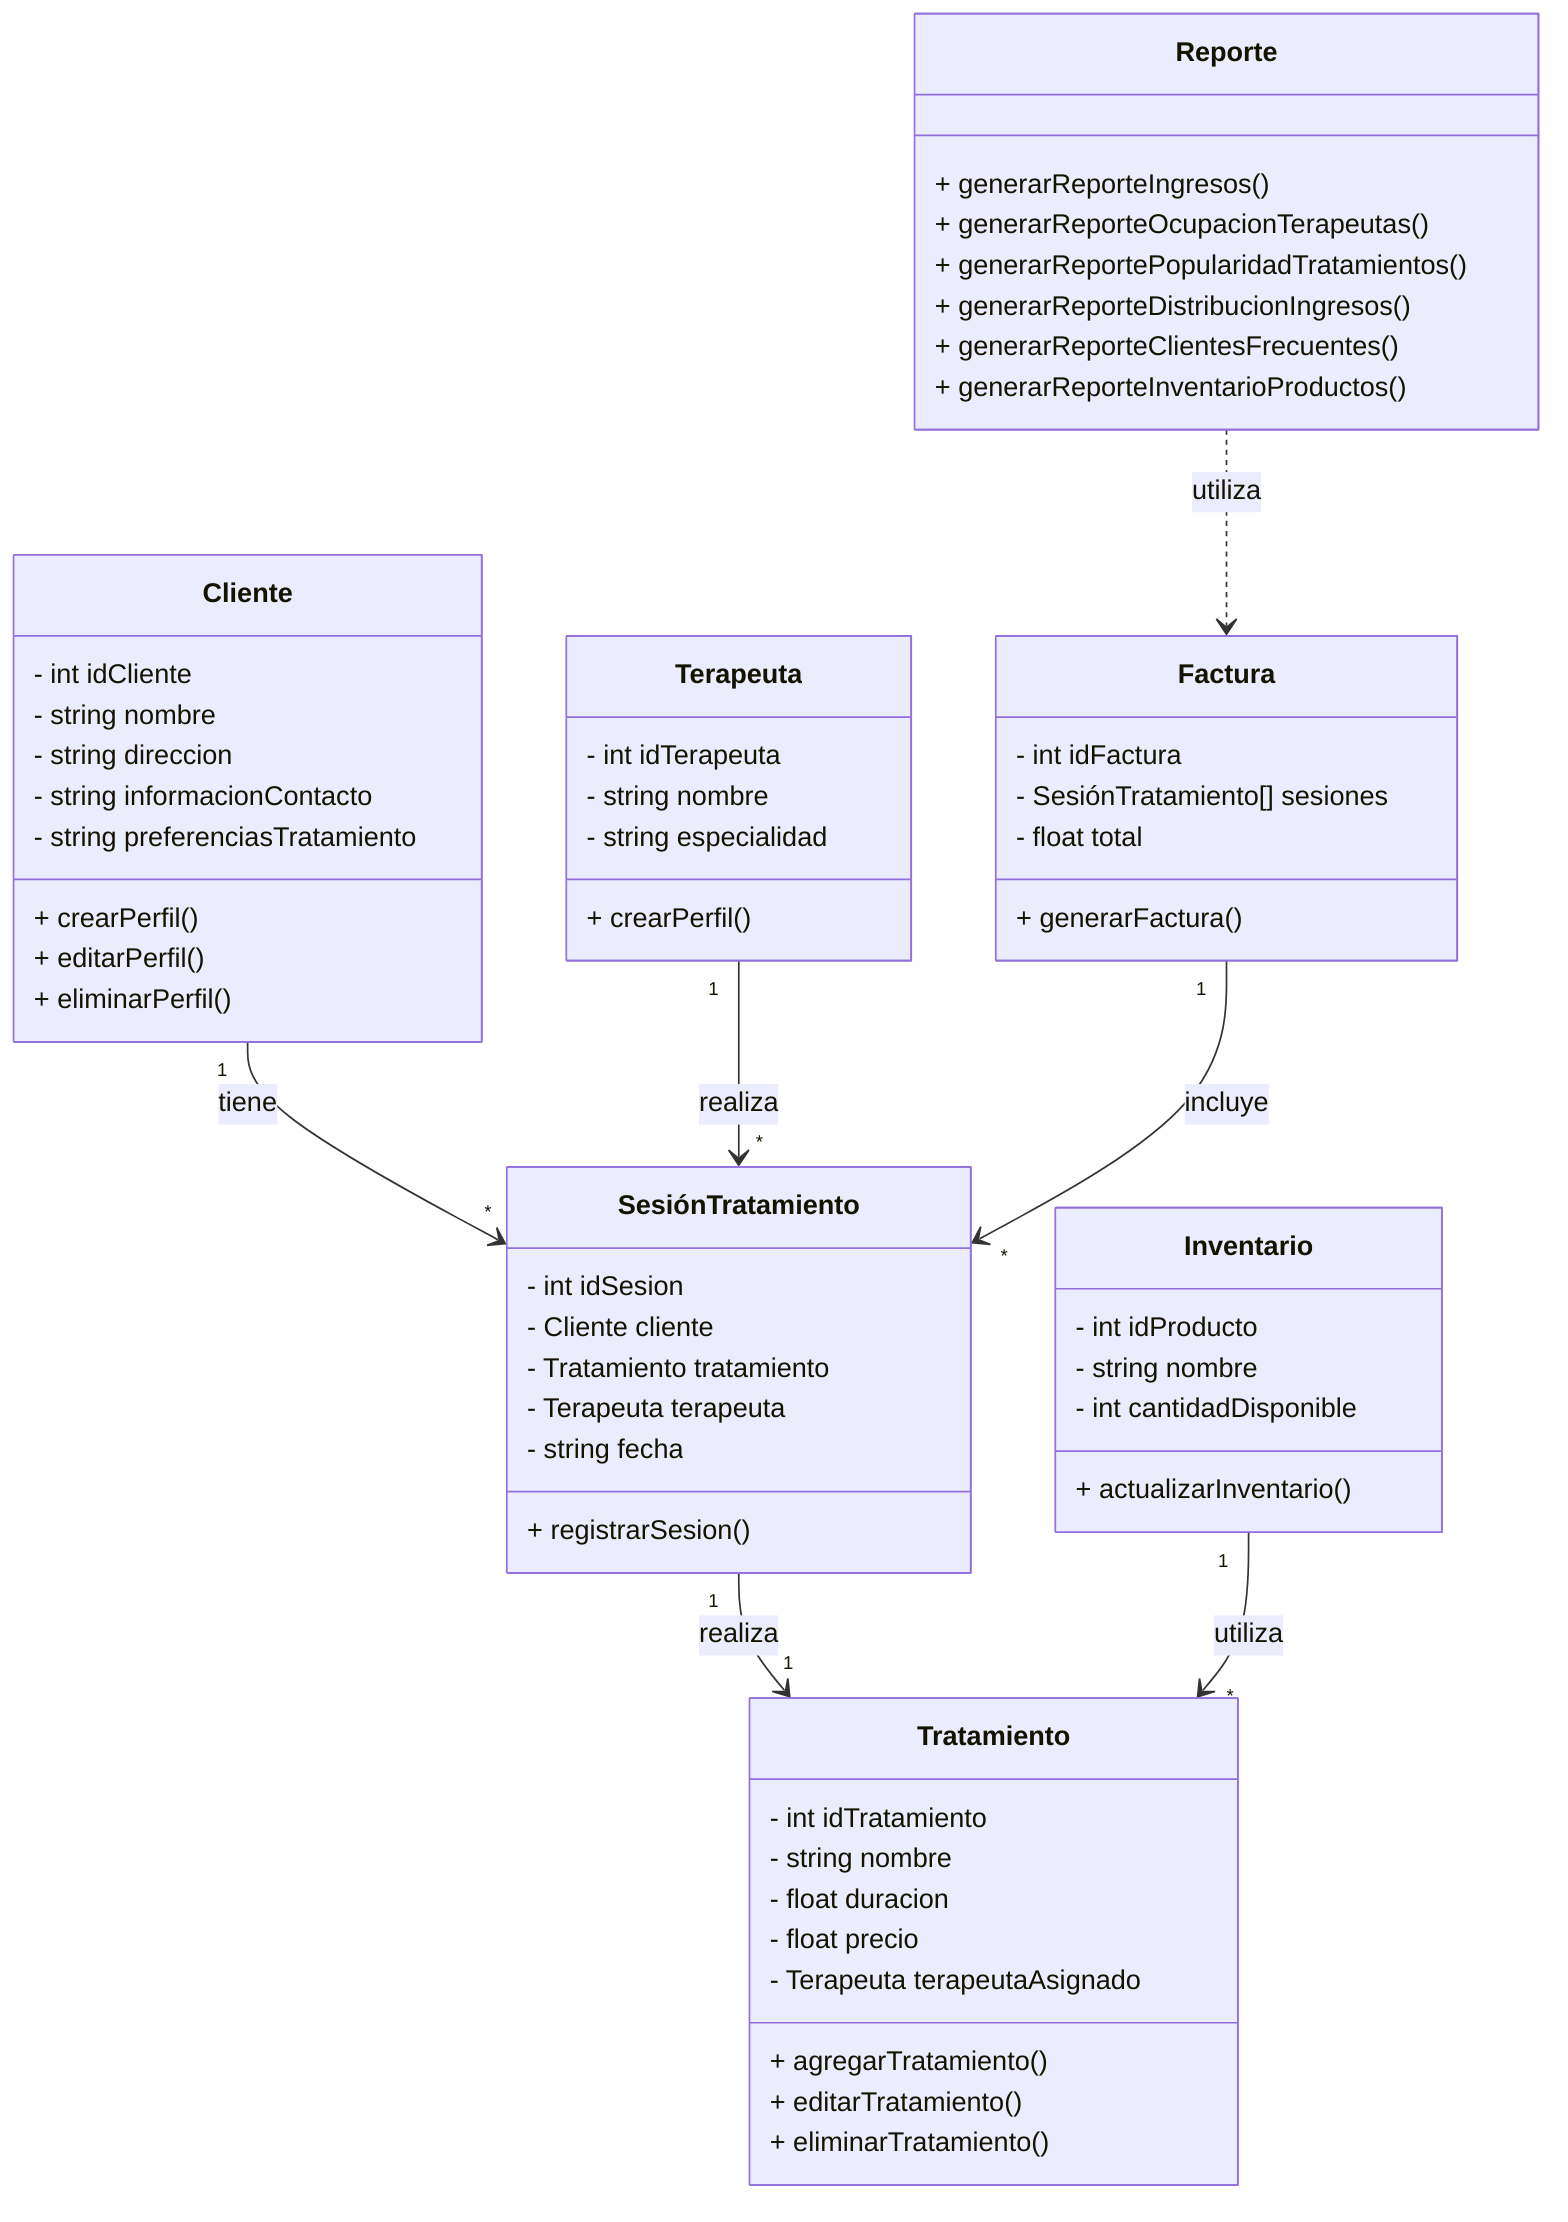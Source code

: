 classDiagram
    class Cliente {
        - int idCliente
        - string nombre
        - string direccion
        - string informacionContacto
        - string preferenciasTratamiento
        + crearPerfil()
        + editarPerfil()
        + eliminarPerfil()
    }
    class Terapeuta {
        - int idTerapeuta
        - string nombre
        - string especialidad
        + crearPerfil()
    }
    class Tratamiento {
        - int idTratamiento
        - string nombre
        - float duracion
        - float precio
        - Terapeuta terapeutaAsignado
        + agregarTratamiento()
        + editarTratamiento()
        + eliminarTratamiento()
    }
    class SesiónTratamiento {
        - int idSesion
        - Cliente cliente
        - Tratamiento tratamiento
        - Terapeuta terapeuta
        - string fecha
        + registrarSesion()
    }
    class Factura {
        - int idFactura
        - SesiónTratamiento[] sesiones
        - float total
        + generarFactura()
    }
    class Inventario {
        - int idProducto
        - string nombre
        - int cantidadDisponible
        + actualizarInventario()
    }
    class Reporte {
        + generarReporteIngresos()
        + generarReporteOcupacionTerapeutas()
        + generarReportePopularidadTratamientos()
        + generarReporteDistribucionIngresos()
        + generarReporteClientesFrecuentes()
        + generarReporteInventarioProductos()
    }

    Cliente "1" --> "*" SesiónTratamiento : tiene
    SesiónTratamiento "1" --> "1" Tratamiento : realiza
    Terapeuta "1" --> "*" SesiónTratamiento : realiza
    Factura "1" --> "*" SesiónTratamiento : incluye
    Inventario "1" --> "*" Tratamiento : utiliza
    Reporte ..> Factura : utiliza